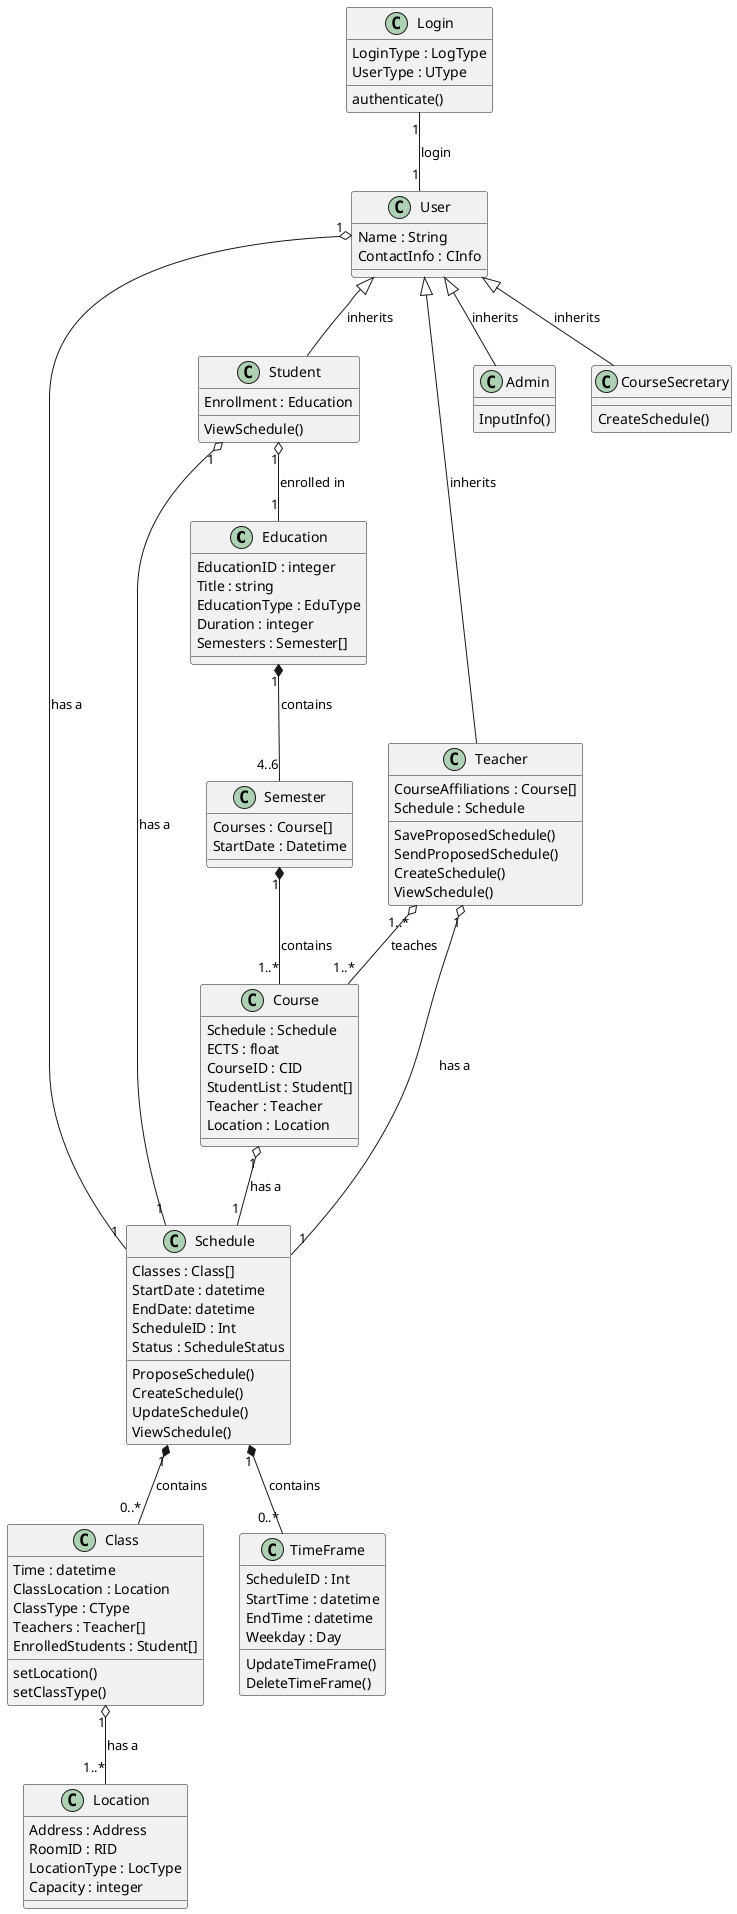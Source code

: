 @startuml ClassDiagram

class Education {
    EducationID : integer
    Title : string
    EducationType : EduType
    Duration : integer
    Semesters : Semester[]
}

class Schedule{
    Classes : Class[]
    StartDate : datetime
    EndDate: datetime
    ScheduleID : Int
    Status : ScheduleStatus
    ProposeSchedule()
    CreateSchedule()
    UpdateSchedule()
    ViewSchedule()
}

class Location{
    Address : Address
    RoomID : RID
    LocationType : LocType
    Capacity : integer
}

class Course{
    Schedule : Schedule
    ECTS : float
    CourseID : CID
    StudentList : Student[]
    Teacher : Teacher
    Location : Location
}

class Class{
    Time : datetime
    ClassLocation : Location
    ClassType : CType
    Teachers : Teacher[]
    EnrolledStudents : Student[]
    setLocation()
    setClassType()
}

class Login{
    LoginType : LogType
    UserType : UType
    authenticate()
}

class User{
    Name : String
    ContactInfo : CInfo
}

class Semester{
    Courses : Course[]
    StartDate : Datetime
}

class Student{
    Enrollment : Education
    ViewSchedule()
}

class Teacher{
    CourseAffiliations : Course[]
    Schedule : Schedule
    SaveProposedSchedule()
    SendProposedSchedule()
    CreateSchedule()
    ViewSchedule()
}

class Admin{
    InputInfo()
}

class TimeFrame{
    ScheduleID : Int
    StartTime : datetime
    EndTime : datetime
    Weekday : Day
    UpdateTimeFrame()
    DeleteTimeFrame()
}

class CourseSecretary{
    CreateSchedule()
}

User"1" o-- "1" Schedule : has a
Course"1" o-- "1" Schedule : has a
Student"1" o-- "1" Schedule : has a
Teacher"1" o-- "1" Schedule : has a

Education"1" *-- "4..6" Semester : contains

Class "1" o-- "1..*"Location : has a

User <|-- Student : inherits
User <|-- Teacher : inherits
User <|-- Admin : inherits
User <|-- CourseSecretary : inherits

Semester"1" *-- "1..*" Course : contains
Schedule"1" *-- "0..*" Class : contains
Schedule"1" *-- "0..*" TimeFrame : contains
Teacher"1..*" o-- "1..*" Course : teaches
Student"1" o-- "1" Education : enrolled in

Login "1" -- "1" User : login

@enduml

